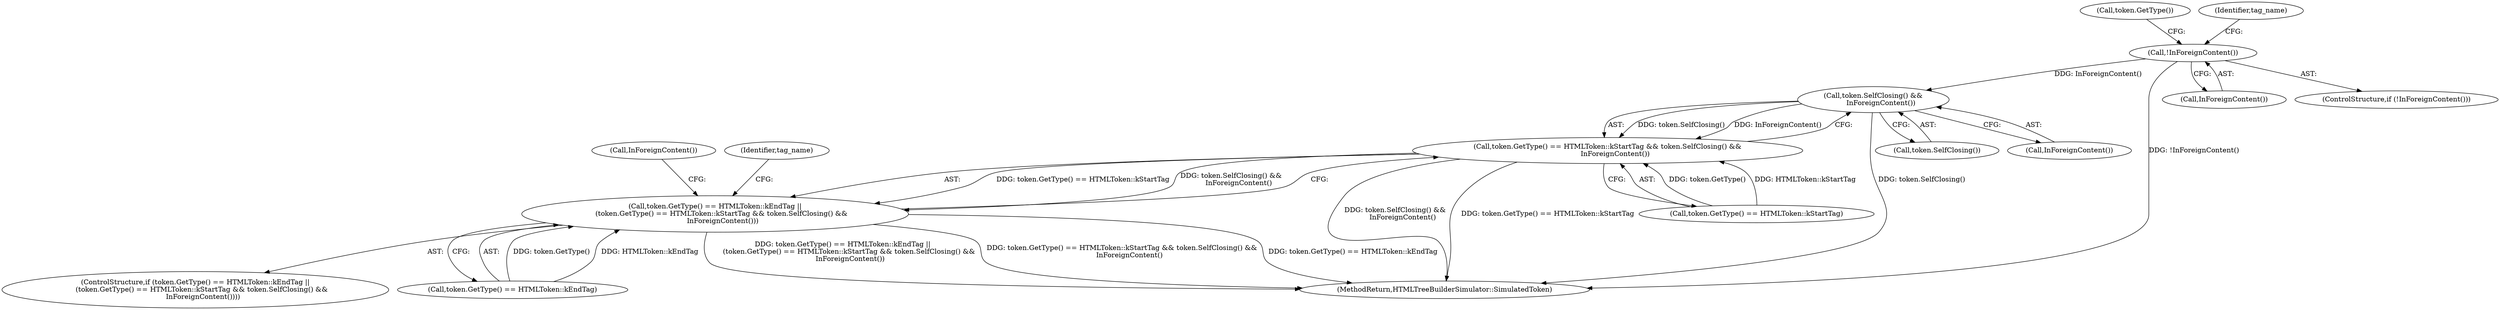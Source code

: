 digraph "1_Chrome_133bc5c262b2555af223263452e9875a95db9eb7@del" {
"1000152" [label="(Call,!InForeignContent())"];
"1000264" [label="(Call,token.SelfClosing() &&\n       InForeignContent())"];
"1000260" [label="(Call,token.GetType() == HTMLToken::kStartTag && token.SelfClosing() &&\n       InForeignContent())"];
"1000256" [label="(Call,token.GetType() == HTMLToken::kEndTag ||\n      (token.GetType() == HTMLToken::kStartTag && token.SelfClosing() &&\n       InForeignContent()))"];
"1000344" [label="(MethodReturn,HTMLTreeBuilderSimulator::SimulatedToken)"];
"1000258" [label="(Call,token.GetType())"];
"1000256" [label="(Call,token.GetType() == HTMLToken::kEndTag ||\n      (token.GetType() == HTMLToken::kStartTag && token.SelfClosing() &&\n       InForeignContent()))"];
"1000339" [label="(Call,InForeignContent())"];
"1000261" [label="(Call,token.GetType() == HTMLToken::kStartTag)"];
"1000265" [label="(Call,token.SelfClosing())"];
"1000264" [label="(Call,token.SelfClosing() &&\n       InForeignContent())"];
"1000255" [label="(ControlStructure,if (token.GetType() == HTMLToken::kEndTag ||\n      (token.GetType() == HTMLToken::kStartTag && token.SelfClosing() &&\n       InForeignContent())))"];
"1000153" [label="(Call,InForeignContent())"];
"1000266" [label="(Call,InForeignContent())"];
"1000257" [label="(Call,token.GetType() == HTMLToken::kEndTag)"];
"1000158" [label="(Identifier,tag_name)"];
"1000270" [label="(Identifier,tag_name)"];
"1000152" [label="(Call,!InForeignContent())"];
"1000151" [label="(ControlStructure,if (!InForeignContent()))"];
"1000260" [label="(Call,token.GetType() == HTMLToken::kStartTag && token.SelfClosing() &&\n       InForeignContent())"];
"1000152" -> "1000151"  [label="AST: "];
"1000152" -> "1000153"  [label="CFG: "];
"1000153" -> "1000152"  [label="AST: "];
"1000158" -> "1000152"  [label="CFG: "];
"1000258" -> "1000152"  [label="CFG: "];
"1000152" -> "1000344"  [label="DDG: !InForeignContent()"];
"1000152" -> "1000264"  [label="DDG: InForeignContent()"];
"1000264" -> "1000260"  [label="AST: "];
"1000264" -> "1000265"  [label="CFG: "];
"1000264" -> "1000266"  [label="CFG: "];
"1000265" -> "1000264"  [label="AST: "];
"1000266" -> "1000264"  [label="AST: "];
"1000260" -> "1000264"  [label="CFG: "];
"1000264" -> "1000344"  [label="DDG: token.SelfClosing()"];
"1000264" -> "1000260"  [label="DDG: token.SelfClosing()"];
"1000264" -> "1000260"  [label="DDG: InForeignContent()"];
"1000260" -> "1000256"  [label="AST: "];
"1000260" -> "1000261"  [label="CFG: "];
"1000261" -> "1000260"  [label="AST: "];
"1000256" -> "1000260"  [label="CFG: "];
"1000260" -> "1000344"  [label="DDG: token.SelfClosing() &&\n       InForeignContent()"];
"1000260" -> "1000344"  [label="DDG: token.GetType() == HTMLToken::kStartTag"];
"1000260" -> "1000256"  [label="DDG: token.GetType() == HTMLToken::kStartTag"];
"1000260" -> "1000256"  [label="DDG: token.SelfClosing() &&\n       InForeignContent()"];
"1000261" -> "1000260"  [label="DDG: token.GetType()"];
"1000261" -> "1000260"  [label="DDG: HTMLToken::kStartTag"];
"1000256" -> "1000255"  [label="AST: "];
"1000256" -> "1000257"  [label="CFG: "];
"1000257" -> "1000256"  [label="AST: "];
"1000270" -> "1000256"  [label="CFG: "];
"1000339" -> "1000256"  [label="CFG: "];
"1000256" -> "1000344"  [label="DDG: token.GetType() == HTMLToken::kEndTag ||\n      (token.GetType() == HTMLToken::kStartTag && token.SelfClosing() &&\n       InForeignContent())"];
"1000256" -> "1000344"  [label="DDG: token.GetType() == HTMLToken::kStartTag && token.SelfClosing() &&\n       InForeignContent()"];
"1000256" -> "1000344"  [label="DDG: token.GetType() == HTMLToken::kEndTag"];
"1000257" -> "1000256"  [label="DDG: token.GetType()"];
"1000257" -> "1000256"  [label="DDG: HTMLToken::kEndTag"];
}
